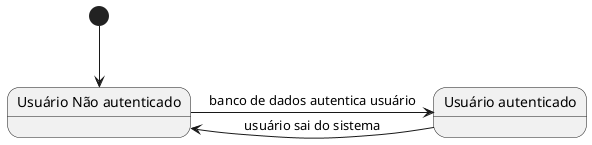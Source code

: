 
@startuml
state "Usuário Não autenticado" as state1
state "Usuário autenticado" as state2

[*] --> state1
state1 -> state2 :banco de dados autentica usuário
state2 -> state1 :usuário sai do sistema

@enduml